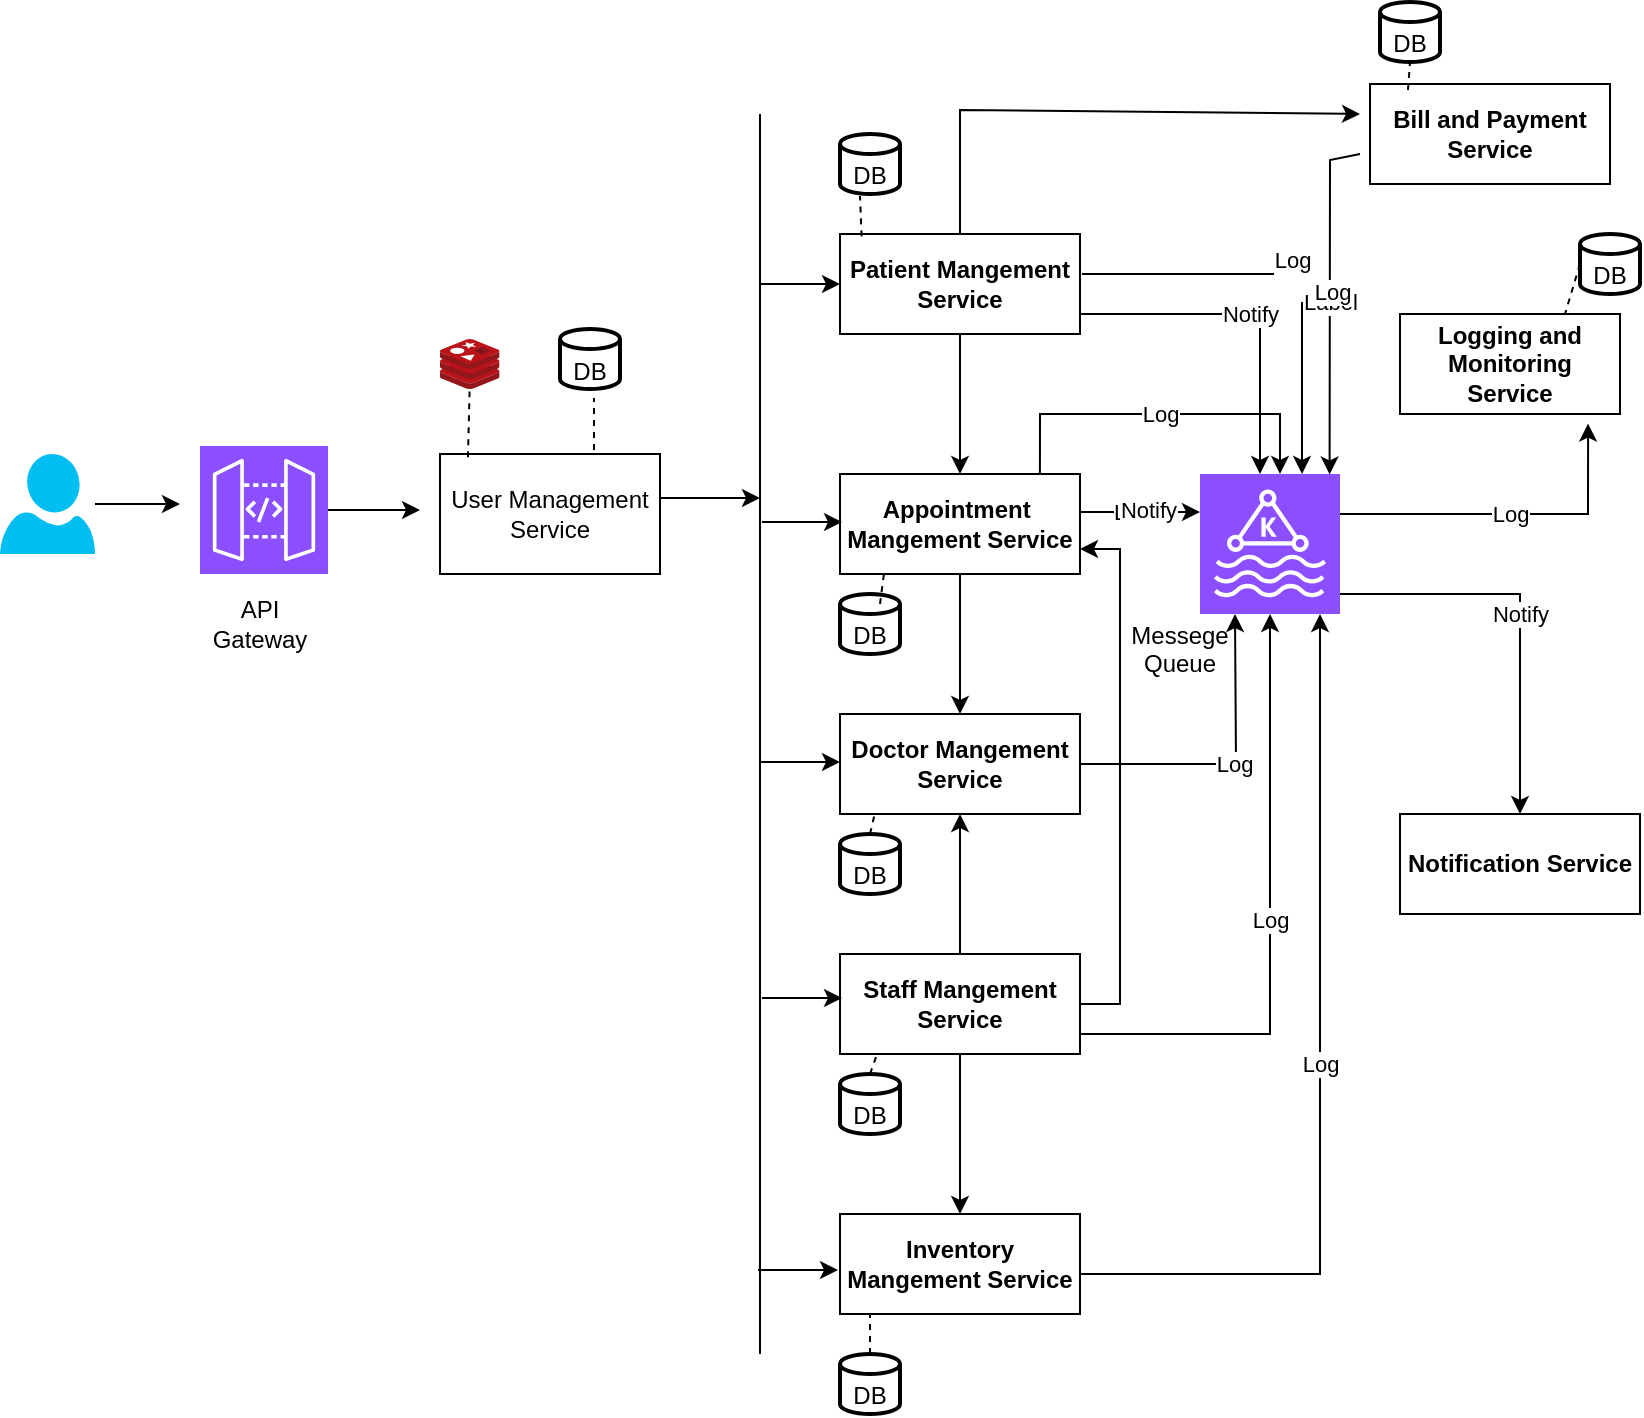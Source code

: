 <mxfile version="24.9.0">
  <diagram name="Page-1" id="c8oCwrQ6WT6dkg099jFz">
    <mxGraphModel dx="1050" dy="530" grid="1" gridSize="10" guides="1" tooltips="1" connect="1" arrows="1" fold="1" page="1" pageScale="1" pageWidth="850" pageHeight="1100" math="0" shadow="0">
      <root>
        <mxCell id="0" />
        <mxCell id="1" parent="0" />
        <mxCell id="s4P5NHIdHEnrwuTgCg9F-89" style="edgeStyle=orthogonalEdgeStyle;rounded=0;orthogonalLoop=1;jettySize=auto;html=1;" edge="1" parent="1" source="s4P5NHIdHEnrwuTgCg9F-1">
          <mxGeometry relative="1" as="geometry">
            <mxPoint x="110" y="255" as="targetPoint" />
          </mxGeometry>
        </mxCell>
        <mxCell id="s4P5NHIdHEnrwuTgCg9F-1" value="" style="verticalLabelPosition=bottom;html=1;verticalAlign=top;align=center;strokeColor=none;fillColor=#00BEF2;shape=mxgraph.azure.user;" vertex="1" parent="1">
          <mxGeometry x="20" y="230" width="47.5" height="50" as="geometry" />
        </mxCell>
        <mxCell id="s4P5NHIdHEnrwuTgCg9F-88" style="edgeStyle=orthogonalEdgeStyle;rounded=0;orthogonalLoop=1;jettySize=auto;html=1;exitX=1;exitY=0.5;exitDx=0;exitDy=0;exitPerimeter=0;" edge="1" parent="1" source="s4P5NHIdHEnrwuTgCg9F-3">
          <mxGeometry relative="1" as="geometry">
            <mxPoint x="230" y="258" as="targetPoint" />
          </mxGeometry>
        </mxCell>
        <mxCell id="s4P5NHIdHEnrwuTgCg9F-3" value="" style="sketch=0;points=[[0,0,0],[0.25,0,0],[0.5,0,0],[0.75,0,0],[1,0,0],[0,1,0],[0.25,1,0],[0.5,1,0],[0.75,1,0],[1,1,0],[0,0.25,0],[0,0.5,0],[0,0.75,0],[1,0.25,0],[1,0.5,0],[1,0.75,0]];outlineConnect=0;fontColor=#232F3E;fillColor=#8C4FFF;strokeColor=#ffffff;dashed=0;verticalLabelPosition=bottom;verticalAlign=top;align=center;html=1;fontSize=12;fontStyle=0;aspect=fixed;shape=mxgraph.aws4.resourceIcon;resIcon=mxgraph.aws4.api_gateway;" vertex="1" parent="1">
          <mxGeometry x="120" y="226" width="64" height="64" as="geometry" />
        </mxCell>
        <mxCell id="s4P5NHIdHEnrwuTgCg9F-86" style="edgeStyle=orthogonalEdgeStyle;rounded=0;orthogonalLoop=1;jettySize=auto;html=1;exitX=1;exitY=0.5;exitDx=0;exitDy=0;" edge="1" parent="1">
          <mxGeometry relative="1" as="geometry">
            <mxPoint x="400" y="252" as="targetPoint" />
            <mxPoint x="350" y="252" as="sourcePoint" />
          </mxGeometry>
        </mxCell>
        <mxCell id="s4P5NHIdHEnrwuTgCg9F-4" value="User Management Service" style="rounded=0;whiteSpace=wrap;html=1;" vertex="1" parent="1">
          <mxGeometry x="240" y="230" width="110" height="60" as="geometry" />
        </mxCell>
        <mxCell id="s4P5NHIdHEnrwuTgCg9F-5" value="" style="image;sketch=0;aspect=fixed;html=1;points=[];align=center;fontSize=12;image=img/lib/mscae/Cache_Redis_Product.svg;" vertex="1" parent="1">
          <mxGeometry x="240" y="172.5" width="29.76" height="25" as="geometry" />
        </mxCell>
        <mxCell id="s4P5NHIdHEnrwuTgCg9F-7" value="DB" style="strokeWidth=2;html=1;shape=mxgraph.flowchart.database;whiteSpace=wrap;verticalAlign=bottom;" vertex="1" parent="1">
          <mxGeometry x="300" y="167.5" width="30" height="30" as="geometry" />
        </mxCell>
        <mxCell id="s4P5NHIdHEnrwuTgCg9F-39" style="edgeStyle=orthogonalEdgeStyle;rounded=0;orthogonalLoop=1;jettySize=auto;html=1;exitX=0.5;exitY=1;exitDx=0;exitDy=0;entryX=0.5;entryY=0;entryDx=0;entryDy=0;" edge="1" parent="1" source="s4P5NHIdHEnrwuTgCg9F-8" target="s4P5NHIdHEnrwuTgCg9F-10">
          <mxGeometry relative="1" as="geometry" />
        </mxCell>
        <mxCell id="s4P5NHIdHEnrwuTgCg9F-8" value="Patient Mangement Service" style="rounded=0;whiteSpace=wrap;html=1;fontStyle=1" vertex="1" parent="1">
          <mxGeometry x="440" y="120" width="120" height="50" as="geometry" />
        </mxCell>
        <mxCell id="s4P5NHIdHEnrwuTgCg9F-40" style="edgeStyle=orthogonalEdgeStyle;rounded=0;orthogonalLoop=1;jettySize=auto;html=1;exitX=0.5;exitY=1;exitDx=0;exitDy=0;entryX=0.5;entryY=0;entryDx=0;entryDy=0;" edge="1" parent="1" source="s4P5NHIdHEnrwuTgCg9F-10" target="s4P5NHIdHEnrwuTgCg9F-11">
          <mxGeometry relative="1" as="geometry" />
        </mxCell>
        <mxCell id="s4P5NHIdHEnrwuTgCg9F-10" value="Appointment&amp;nbsp;&lt;div&gt;Mangement Service&lt;/div&gt;" style="rounded=0;whiteSpace=wrap;html=1;fontStyle=1" vertex="1" parent="1">
          <mxGeometry x="440" y="240" width="120" height="50" as="geometry" />
        </mxCell>
        <mxCell id="s4P5NHIdHEnrwuTgCg9F-11" value="Doctor Mangement Service" style="rounded=0;whiteSpace=wrap;html=1;fontStyle=1" vertex="1" parent="1">
          <mxGeometry x="440" y="360" width="120" height="50" as="geometry" />
        </mxCell>
        <mxCell id="s4P5NHIdHEnrwuTgCg9F-41" style="edgeStyle=orthogonalEdgeStyle;rounded=0;orthogonalLoop=1;jettySize=auto;html=1;exitX=0.5;exitY=0;exitDx=0;exitDy=0;entryX=0.5;entryY=1;entryDx=0;entryDy=0;" edge="1" parent="1" source="s4P5NHIdHEnrwuTgCg9F-12" target="s4P5NHIdHEnrwuTgCg9F-11">
          <mxGeometry relative="1" as="geometry" />
        </mxCell>
        <mxCell id="s4P5NHIdHEnrwuTgCg9F-43" style="edgeStyle=orthogonalEdgeStyle;rounded=0;orthogonalLoop=1;jettySize=auto;html=1;exitX=1;exitY=0.5;exitDx=0;exitDy=0;entryX=1;entryY=0.75;entryDx=0;entryDy=0;" edge="1" parent="1" source="s4P5NHIdHEnrwuTgCg9F-12" target="s4P5NHIdHEnrwuTgCg9F-10">
          <mxGeometry relative="1" as="geometry" />
        </mxCell>
        <mxCell id="s4P5NHIdHEnrwuTgCg9F-44" style="edgeStyle=orthogonalEdgeStyle;rounded=0;orthogonalLoop=1;jettySize=auto;html=1;exitX=0.5;exitY=1;exitDx=0;exitDy=0;entryX=0.5;entryY=0;entryDx=0;entryDy=0;" edge="1" parent="1" source="s4P5NHIdHEnrwuTgCg9F-12" target="s4P5NHIdHEnrwuTgCg9F-14">
          <mxGeometry relative="1" as="geometry" />
        </mxCell>
        <mxCell id="s4P5NHIdHEnrwuTgCg9F-12" value="Staff Mangement Service" style="rounded=0;whiteSpace=wrap;html=1;fontStyle=1" vertex="1" parent="1">
          <mxGeometry x="440" y="480" width="120" height="50" as="geometry" />
        </mxCell>
        <mxCell id="s4P5NHIdHEnrwuTgCg9F-14" value="Inventory Mangement Service" style="rounded=0;whiteSpace=wrap;html=1;fontStyle=1" vertex="1" parent="1">
          <mxGeometry x="440" y="610" width="120" height="50" as="geometry" />
        </mxCell>
        <mxCell id="s4P5NHIdHEnrwuTgCg9F-15" value="" style="sketch=0;points=[[0,0,0],[0.25,0,0],[0.5,0,0],[0.75,0,0],[1,0,0],[0,1,0],[0.25,1,0],[0.5,1,0],[0.75,1,0],[1,1,0],[0,0.25,0],[0,0.5,0],[0,0.75,0],[1,0.25,0],[1,0.5,0],[1,0.75,0]];outlineConnect=0;fontColor=#232F3E;fillColor=#8C4FFF;strokeColor=#ffffff;dashed=0;verticalLabelPosition=bottom;verticalAlign=top;align=center;html=1;fontSize=12;fontStyle=0;aspect=fixed;shape=mxgraph.aws4.resourceIcon;resIcon=mxgraph.aws4.managed_streaming_for_kafka;" vertex="1" parent="1">
          <mxGeometry x="620" y="240" width="70" height="70" as="geometry" />
        </mxCell>
        <mxCell id="s4P5NHIdHEnrwuTgCg9F-16" value="Logging and Monitoring Service" style="rounded=0;whiteSpace=wrap;html=1;fontStyle=1" vertex="1" parent="1">
          <mxGeometry x="720" y="160" width="110" height="50" as="geometry" />
        </mxCell>
        <mxCell id="s4P5NHIdHEnrwuTgCg9F-17" value="Notification Service" style="rounded=0;whiteSpace=wrap;html=1;fontStyle=1" vertex="1" parent="1">
          <mxGeometry x="720" y="410" width="120" height="50" as="geometry" />
        </mxCell>
        <mxCell id="s4P5NHIdHEnrwuTgCg9F-18" value="" style="endArrow=classic;html=1;rounded=0;" edge="1" parent="1">
          <mxGeometry relative="1" as="geometry">
            <mxPoint x="561" y="140" as="sourcePoint" />
            <mxPoint x="671" y="240" as="targetPoint" />
            <Array as="points">
              <mxPoint x="671" y="140" />
            </Array>
          </mxGeometry>
        </mxCell>
        <mxCell id="s4P5NHIdHEnrwuTgCg9F-19" value="Log&lt;div&gt;&lt;br&gt;&lt;/div&gt;" style="edgeLabel;resizable=0;html=1;;align=center;verticalAlign=middle;" connectable="0" vertex="1" parent="s4P5NHIdHEnrwuTgCg9F-18">
          <mxGeometry relative="1" as="geometry" />
        </mxCell>
        <mxCell id="s4P5NHIdHEnrwuTgCg9F-21" value="" style="endArrow=classic;html=1;rounded=0;exitX=0.833;exitY=0;exitDx=0;exitDy=0;exitPerimeter=0;" edge="1" parent="1" source="s4P5NHIdHEnrwuTgCg9F-10">
          <mxGeometry relative="1" as="geometry">
            <mxPoint x="560" y="203.5" as="sourcePoint" />
            <mxPoint x="660" y="240" as="targetPoint" />
            <Array as="points">
              <mxPoint x="540" y="210" />
              <mxPoint x="660" y="210" />
            </Array>
          </mxGeometry>
        </mxCell>
        <mxCell id="s4P5NHIdHEnrwuTgCg9F-22" value="Log" style="edgeLabel;resizable=0;html=1;;align=center;verticalAlign=middle;" connectable="0" vertex="1" parent="s4P5NHIdHEnrwuTgCg9F-21">
          <mxGeometry relative="1" as="geometry" />
        </mxCell>
        <mxCell id="s4P5NHIdHEnrwuTgCg9F-23" value="" style="endArrow=classic;html=1;rounded=0;exitX=1;exitY=0.5;exitDx=0;exitDy=0;entryX=0.25;entryY=1;entryDx=0;entryDy=0;entryPerimeter=0;" edge="1" parent="1" source="s4P5NHIdHEnrwuTgCg9F-11" target="s4P5NHIdHEnrwuTgCg9F-15">
          <mxGeometry relative="1" as="geometry">
            <mxPoint x="560" y="300" as="sourcePoint" />
            <mxPoint x="620" y="295" as="targetPoint" />
            <Array as="points">
              <mxPoint x="638" y="385" />
            </Array>
          </mxGeometry>
        </mxCell>
        <mxCell id="s4P5NHIdHEnrwuTgCg9F-24" value="Log" style="edgeLabel;resizable=0;html=1;;align=center;verticalAlign=middle;" connectable="0" vertex="1" parent="s4P5NHIdHEnrwuTgCg9F-23">
          <mxGeometry relative="1" as="geometry" />
        </mxCell>
        <mxCell id="s4P5NHIdHEnrwuTgCg9F-25" value="" style="endArrow=classic;html=1;rounded=0;exitX=1;exitY=0.8;exitDx=0;exitDy=0;exitPerimeter=0;" edge="1" parent="1" source="s4P5NHIdHEnrwuTgCg9F-12" target="s4P5NHIdHEnrwuTgCg9F-15">
          <mxGeometry relative="1" as="geometry">
            <mxPoint x="560" y="410" as="sourcePoint" />
            <mxPoint x="670" y="390" as="targetPoint" />
            <Array as="points">
              <mxPoint x="655" y="520" />
              <mxPoint x="655" y="510" />
            </Array>
          </mxGeometry>
        </mxCell>
        <mxCell id="s4P5NHIdHEnrwuTgCg9F-26" value="Log" style="edgeLabel;resizable=0;html=1;;align=center;verticalAlign=middle;" connectable="0" vertex="1" parent="s4P5NHIdHEnrwuTgCg9F-25">
          <mxGeometry relative="1" as="geometry">
            <mxPoint as="offset" />
          </mxGeometry>
        </mxCell>
        <mxCell id="s4P5NHIdHEnrwuTgCg9F-27" value="" style="endArrow=classic;html=1;rounded=0;exitX=1;exitY=0.6;exitDx=0;exitDy=0;exitPerimeter=0;" edge="1" parent="1" source="s4P5NHIdHEnrwuTgCg9F-14">
          <mxGeometry relative="1" as="geometry">
            <mxPoint x="560" y="477.5" as="sourcePoint" />
            <mxPoint x="680" y="310" as="targetPoint" />
            <Array as="points">
              <mxPoint x="680" y="640" />
            </Array>
          </mxGeometry>
        </mxCell>
        <mxCell id="s4P5NHIdHEnrwuTgCg9F-28" value="Log" style="edgeLabel;resizable=0;html=1;;align=center;verticalAlign=middle;" connectable="0" vertex="1" parent="s4P5NHIdHEnrwuTgCg9F-27">
          <mxGeometry relative="1" as="geometry" />
        </mxCell>
        <mxCell id="s4P5NHIdHEnrwuTgCg9F-29" value="" style="endArrow=classic;html=1;rounded=0;entryX=0.855;entryY=1.096;entryDx=0;entryDy=0;entryPerimeter=0;" edge="1" parent="1" target="s4P5NHIdHEnrwuTgCg9F-16">
          <mxGeometry relative="1" as="geometry">
            <mxPoint x="690" y="260" as="sourcePoint" />
            <mxPoint x="781" y="252" as="targetPoint" />
            <Array as="points">
              <mxPoint x="814" y="260" />
            </Array>
          </mxGeometry>
        </mxCell>
        <mxCell id="s4P5NHIdHEnrwuTgCg9F-30" value="Log" style="edgeLabel;resizable=0;html=1;;align=center;verticalAlign=middle;" connectable="0" vertex="1" parent="s4P5NHIdHEnrwuTgCg9F-29">
          <mxGeometry relative="1" as="geometry" />
        </mxCell>
        <mxCell id="s4P5NHIdHEnrwuTgCg9F-31" value="" style="endArrow=classic;html=1;rounded=0;entryX=0.5;entryY=0;entryDx=0;entryDy=0;exitX=1;exitY=0.857;exitDx=0;exitDy=0;exitPerimeter=0;" edge="1" parent="1" source="s4P5NHIdHEnrwuTgCg9F-15" target="s4P5NHIdHEnrwuTgCg9F-17">
          <mxGeometry relative="1" as="geometry">
            <mxPoint x="680" y="282" as="sourcePoint" />
            <mxPoint x="780" y="314" as="targetPoint" />
            <Array as="points">
              <mxPoint x="780" y="300" />
            </Array>
          </mxGeometry>
        </mxCell>
        <mxCell id="s4P5NHIdHEnrwuTgCg9F-32" value="Notify" style="edgeLabel;resizable=0;html=1;;align=center;verticalAlign=middle;" connectable="0" vertex="1" parent="s4P5NHIdHEnrwuTgCg9F-31">
          <mxGeometry relative="1" as="geometry" />
        </mxCell>
        <mxCell id="s4P5NHIdHEnrwuTgCg9F-45" value="Bill and Payment Service" style="rounded=0;whiteSpace=wrap;html=1;fontStyle=1" vertex="1" parent="1">
          <mxGeometry x="705" y="45" width="120" height="50" as="geometry" />
        </mxCell>
        <mxCell id="s4P5NHIdHEnrwuTgCg9F-46" value="" style="endArrow=classic;html=1;rounded=0;exitX=0.5;exitY=0;exitDx=0;exitDy=0;" edge="1" parent="1" source="s4P5NHIdHEnrwuTgCg9F-8">
          <mxGeometry width="50" height="50" relative="1" as="geometry">
            <mxPoint x="400" y="300" as="sourcePoint" />
            <mxPoint x="700" y="60" as="targetPoint" />
            <Array as="points">
              <mxPoint x="500" y="58" />
            </Array>
          </mxGeometry>
        </mxCell>
        <mxCell id="s4P5NHIdHEnrwuTgCg9F-47" value="" style="endArrow=classic;html=1;rounded=0;entryX=0.897;entryY=-0.04;entryDx=0;entryDy=0;entryPerimeter=0;" edge="1" parent="1">
          <mxGeometry relative="1" as="geometry">
            <mxPoint x="700" y="80" as="sourcePoint" />
            <mxPoint x="684.79" y="240.2" as="targetPoint" />
            <Array as="points">
              <mxPoint x="685" y="83" />
            </Array>
          </mxGeometry>
        </mxCell>
        <mxCell id="s4P5NHIdHEnrwuTgCg9F-48" value="Label" style="edgeLabel;resizable=0;html=1;;align=center;verticalAlign=middle;" connectable="0" vertex="1" parent="s4P5NHIdHEnrwuTgCg9F-47">
          <mxGeometry relative="1" as="geometry" />
        </mxCell>
        <mxCell id="s4P5NHIdHEnrwuTgCg9F-49" value="Log" style="edgeLabel;html=1;align=center;verticalAlign=middle;resizable=0;points=[];" vertex="1" connectable="0" parent="s4P5NHIdHEnrwuTgCg9F-47">
          <mxGeometry x="-0.057" y="1" relative="1" as="geometry">
            <mxPoint as="offset" />
          </mxGeometry>
        </mxCell>
        <mxCell id="s4P5NHIdHEnrwuTgCg9F-50" value="" style="endArrow=classic;html=1;rounded=0;" edge="1" parent="1">
          <mxGeometry relative="1" as="geometry">
            <mxPoint x="560" y="160" as="sourcePoint" />
            <mxPoint x="650" y="240" as="targetPoint" />
            <Array as="points">
              <mxPoint x="650" y="160" />
            </Array>
          </mxGeometry>
        </mxCell>
        <mxCell id="s4P5NHIdHEnrwuTgCg9F-51" value="Notify" style="edgeLabel;resizable=0;html=1;;align=center;verticalAlign=middle;" connectable="0" vertex="1" parent="s4P5NHIdHEnrwuTgCg9F-50">
          <mxGeometry relative="1" as="geometry" />
        </mxCell>
        <mxCell id="s4P5NHIdHEnrwuTgCg9F-52" value="DB" style="strokeWidth=2;html=1;shape=mxgraph.flowchart.database;whiteSpace=wrap;verticalAlign=bottom;align=center;" vertex="1" parent="1">
          <mxGeometry x="440" y="70" width="30" height="30" as="geometry" />
        </mxCell>
        <mxCell id="s4P5NHIdHEnrwuTgCg9F-54" value="DB" style="strokeWidth=2;html=1;shape=mxgraph.flowchart.database;whiteSpace=wrap;verticalAlign=bottom;" vertex="1" parent="1">
          <mxGeometry x="710" y="4" width="30" height="30" as="geometry" />
        </mxCell>
        <mxCell id="s4P5NHIdHEnrwuTgCg9F-55" value="DB" style="strokeWidth=2;html=1;shape=mxgraph.flowchart.database;whiteSpace=wrap;verticalAlign=bottom;align=center;" vertex="1" parent="1">
          <mxGeometry x="440" y="300" width="30" height="30" as="geometry" />
        </mxCell>
        <mxCell id="s4P5NHIdHEnrwuTgCg9F-56" value="DB" style="strokeWidth=2;html=1;shape=mxgraph.flowchart.database;whiteSpace=wrap;verticalAlign=bottom;align=center;" vertex="1" parent="1">
          <mxGeometry x="440" y="540" width="30" height="30" as="geometry" />
        </mxCell>
        <mxCell id="s4P5NHIdHEnrwuTgCg9F-57" value="DB" style="strokeWidth=2;html=1;shape=mxgraph.flowchart.database;whiteSpace=wrap;verticalAlign=bottom;align=center;" vertex="1" parent="1">
          <mxGeometry x="440" y="420" width="30" height="30" as="geometry" />
        </mxCell>
        <mxCell id="s4P5NHIdHEnrwuTgCg9F-58" value="DB" style="strokeWidth=2;html=1;shape=mxgraph.flowchart.database;whiteSpace=wrap;verticalAlign=bottom;align=center;" vertex="1" parent="1">
          <mxGeometry x="440" y="680" width="30" height="30" as="geometry" />
        </mxCell>
        <mxCell id="s4P5NHIdHEnrwuTgCg9F-59" value="DB" style="strokeWidth=2;html=1;shape=mxgraph.flowchart.database;whiteSpace=wrap;verticalAlign=bottom;" vertex="1" parent="1">
          <mxGeometry x="810" y="120" width="30" height="30" as="geometry" />
        </mxCell>
        <mxCell id="s4P5NHIdHEnrwuTgCg9F-60" value="" style="endArrow=classic;html=1;rounded=0;" edge="1" parent="1">
          <mxGeometry relative="1" as="geometry">
            <mxPoint x="560" y="259" as="sourcePoint" />
            <mxPoint x="620" y="259" as="targetPoint" />
          </mxGeometry>
        </mxCell>
        <mxCell id="s4P5NHIdHEnrwuTgCg9F-61" value="Label" style="edgeLabel;resizable=0;html=1;;align=center;verticalAlign=middle;" connectable="0" vertex="1" parent="s4P5NHIdHEnrwuTgCg9F-60">
          <mxGeometry relative="1" as="geometry" />
        </mxCell>
        <mxCell id="s4P5NHIdHEnrwuTgCg9F-62" value="Notify" style="edgeLabel;html=1;align=center;verticalAlign=middle;resizable=0;points=[];" vertex="1" connectable="0" parent="s4P5NHIdHEnrwuTgCg9F-60">
          <mxGeometry x="0.127" y="1" relative="1" as="geometry">
            <mxPoint as="offset" />
          </mxGeometry>
        </mxCell>
        <mxCell id="s4P5NHIdHEnrwuTgCg9F-68" value="" style="endArrow=none;dashed=1;html=1;rounded=0;exitX=0.127;exitY=0.027;exitDx=0;exitDy=0;exitPerimeter=0;entryX=0.497;entryY=1.048;entryDx=0;entryDy=0;entryPerimeter=0;" edge="1" parent="1" source="s4P5NHIdHEnrwuTgCg9F-4" target="s4P5NHIdHEnrwuTgCg9F-5">
          <mxGeometry width="50" height="50" relative="1" as="geometry">
            <mxPoint x="400" y="300" as="sourcePoint" />
            <mxPoint x="450" y="250" as="targetPoint" />
          </mxGeometry>
        </mxCell>
        <mxCell id="s4P5NHIdHEnrwuTgCg9F-69" value="" style="endArrow=none;dashed=1;html=1;rounded=0;entryX=0.497;entryY=1.048;entryDx=0;entryDy=0;entryPerimeter=0;" edge="1" parent="1">
          <mxGeometry width="50" height="50" relative="1" as="geometry">
            <mxPoint x="317" y="228" as="sourcePoint" />
            <mxPoint x="317" y="202" as="targetPoint" />
          </mxGeometry>
        </mxCell>
        <mxCell id="s4P5NHIdHEnrwuTgCg9F-70" value="" style="endArrow=none;dashed=1;html=1;rounded=0;exitX=0.09;exitY=0.024;exitDx=0;exitDy=0;exitPerimeter=0;" edge="1" parent="1" source="s4P5NHIdHEnrwuTgCg9F-8">
          <mxGeometry width="50" height="50" relative="1" as="geometry">
            <mxPoint x="400" y="151" as="sourcePoint" />
            <mxPoint x="450" y="101" as="targetPoint" />
          </mxGeometry>
        </mxCell>
        <mxCell id="s4P5NHIdHEnrwuTgCg9F-71" value="" style="endArrow=none;dashed=1;html=1;rounded=0;entryX=0.5;entryY=1;entryDx=0;entryDy=0;entryPerimeter=0;" edge="1" parent="1" target="s4P5NHIdHEnrwuTgCg9F-54">
          <mxGeometry width="50" height="50" relative="1" as="geometry">
            <mxPoint x="724" y="48" as="sourcePoint" />
            <mxPoint x="450" y="250" as="targetPoint" />
          </mxGeometry>
        </mxCell>
        <mxCell id="s4P5NHIdHEnrwuTgCg9F-72" value="" style="endArrow=none;dashed=1;html=1;rounded=0;entryX=0.183;entryY=1;entryDx=0;entryDy=0;entryPerimeter=0;" edge="1" parent="1" target="s4P5NHIdHEnrwuTgCg9F-10">
          <mxGeometry width="50" height="50" relative="1" as="geometry">
            <mxPoint x="460" y="305" as="sourcePoint" />
            <mxPoint x="450" y="350" as="targetPoint" />
          </mxGeometry>
        </mxCell>
        <mxCell id="s4P5NHIdHEnrwuTgCg9F-73" value="" style="endArrow=none;dashed=1;html=1;rounded=0;entryX=0.143;entryY=1.016;entryDx=0;entryDy=0;entryPerimeter=0;exitX=0.5;exitY=0;exitDx=0;exitDy=0;exitPerimeter=0;" edge="1" parent="1" source="s4P5NHIdHEnrwuTgCg9F-57" target="s4P5NHIdHEnrwuTgCg9F-11">
          <mxGeometry width="50" height="50" relative="1" as="geometry">
            <mxPoint x="400" y="400" as="sourcePoint" />
            <mxPoint x="450" y="350" as="targetPoint" />
          </mxGeometry>
        </mxCell>
        <mxCell id="s4P5NHIdHEnrwuTgCg9F-75" value="" style="endArrow=none;dashed=1;html=1;rounded=0;entryX=0.15;entryY=1.032;entryDx=0;entryDy=0;entryPerimeter=0;" edge="1" parent="1" target="s4P5NHIdHEnrwuTgCg9F-12">
          <mxGeometry width="50" height="50" relative="1" as="geometry">
            <mxPoint x="455" y="540" as="sourcePoint" />
            <mxPoint x="450" y="450" as="targetPoint" />
          </mxGeometry>
        </mxCell>
        <mxCell id="s4P5NHIdHEnrwuTgCg9F-77" value="" style="endArrow=none;dashed=1;html=1;rounded=0;exitX=0.5;exitY=0;exitDx=0;exitDy=0;exitPerimeter=0;" edge="1" parent="1" source="s4P5NHIdHEnrwuTgCg9F-58">
          <mxGeometry width="50" height="50" relative="1" as="geometry">
            <mxPoint x="400" y="700" as="sourcePoint" />
            <mxPoint x="455" y="660" as="targetPoint" />
          </mxGeometry>
        </mxCell>
        <mxCell id="s4P5NHIdHEnrwuTgCg9F-78" value="" style="endArrow=none;dashed=1;html=1;rounded=0;entryX=0.75;entryY=0;entryDx=0;entryDy=0;exitX=0;exitY=0.5;exitDx=0;exitDy=0;exitPerimeter=0;" edge="1" parent="1" source="s4P5NHIdHEnrwuTgCg9F-59" target="s4P5NHIdHEnrwuTgCg9F-16">
          <mxGeometry width="50" height="50" relative="1" as="geometry">
            <mxPoint x="400" y="300" as="sourcePoint" />
            <mxPoint x="450" y="250" as="targetPoint" />
          </mxGeometry>
        </mxCell>
        <mxCell id="s4P5NHIdHEnrwuTgCg9F-79" value="" style="endArrow=none;html=1;rounded=0;" edge="1" parent="1">
          <mxGeometry width="50" height="50" relative="1" as="geometry">
            <mxPoint x="400" y="680" as="sourcePoint" />
            <mxPoint x="400" y="60" as="targetPoint" />
          </mxGeometry>
        </mxCell>
        <mxCell id="s4P5NHIdHEnrwuTgCg9F-81" value="" style="endArrow=classic;html=1;rounded=0;entryX=0;entryY=0.5;entryDx=0;entryDy=0;" edge="1" parent="1" target="s4P5NHIdHEnrwuTgCg9F-8">
          <mxGeometry width="50" height="50" relative="1" as="geometry">
            <mxPoint x="400" y="145" as="sourcePoint" />
            <mxPoint x="450" y="250" as="targetPoint" />
          </mxGeometry>
        </mxCell>
        <mxCell id="s4P5NHIdHEnrwuTgCg9F-82" value="" style="endArrow=classic;html=1;rounded=0;entryX=0;entryY=0.5;entryDx=0;entryDy=0;" edge="1" parent="1">
          <mxGeometry width="50" height="50" relative="1" as="geometry">
            <mxPoint x="401" y="264" as="sourcePoint" />
            <mxPoint x="441" y="264" as="targetPoint" />
          </mxGeometry>
        </mxCell>
        <mxCell id="s4P5NHIdHEnrwuTgCg9F-83" value="" style="endArrow=classic;html=1;rounded=0;entryX=0;entryY=0.5;entryDx=0;entryDy=0;" edge="1" parent="1">
          <mxGeometry width="50" height="50" relative="1" as="geometry">
            <mxPoint x="401" y="502" as="sourcePoint" />
            <mxPoint x="441" y="502" as="targetPoint" />
          </mxGeometry>
        </mxCell>
        <mxCell id="s4P5NHIdHEnrwuTgCg9F-84" value="" style="endArrow=classic;html=1;rounded=0;entryX=0;entryY=0.5;entryDx=0;entryDy=0;" edge="1" parent="1">
          <mxGeometry width="50" height="50" relative="1" as="geometry">
            <mxPoint x="400" y="384" as="sourcePoint" />
            <mxPoint x="440" y="384" as="targetPoint" />
          </mxGeometry>
        </mxCell>
        <mxCell id="s4P5NHIdHEnrwuTgCg9F-85" value="" style="endArrow=classic;html=1;rounded=0;entryX=0;entryY=0.5;entryDx=0;entryDy=0;" edge="1" parent="1">
          <mxGeometry width="50" height="50" relative="1" as="geometry">
            <mxPoint x="399" y="638" as="sourcePoint" />
            <mxPoint x="439" y="638" as="targetPoint" />
          </mxGeometry>
        </mxCell>
        <mxCell id="s4P5NHIdHEnrwuTgCg9F-90" value="API Gateway" style="text;html=1;align=center;verticalAlign=middle;whiteSpace=wrap;rounded=0;" vertex="1" parent="1">
          <mxGeometry x="120" y="300" width="60" height="30" as="geometry" />
        </mxCell>
        <mxCell id="s4P5NHIdHEnrwuTgCg9F-91" value="Messege Queue&lt;div&gt;&lt;br&gt;&lt;/div&gt;" style="text;html=1;align=center;verticalAlign=middle;whiteSpace=wrap;rounded=0;" vertex="1" parent="1">
          <mxGeometry x="590" y="320" width="40" height="30" as="geometry" />
        </mxCell>
      </root>
    </mxGraphModel>
  </diagram>
</mxfile>
